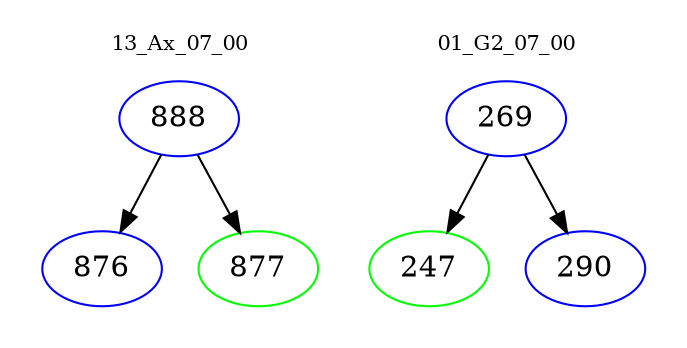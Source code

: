 digraph{
subgraph cluster_0 {
color = white
label = "13_Ax_07_00";
fontsize=10;
T0_888 [label="888", color="blue"]
T0_888 -> T0_876 [color="black"]
T0_876 [label="876", color="blue"]
T0_888 -> T0_877 [color="black"]
T0_877 [label="877", color="green"]
}
subgraph cluster_1 {
color = white
label = "01_G2_07_00";
fontsize=10;
T1_269 [label="269", color="blue"]
T1_269 -> T1_247 [color="black"]
T1_247 [label="247", color="green"]
T1_269 -> T1_290 [color="black"]
T1_290 [label="290", color="blue"]
}
}
